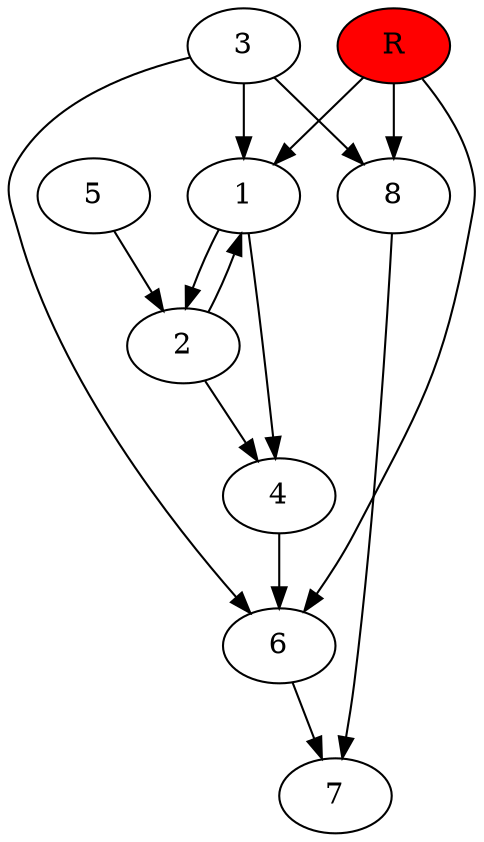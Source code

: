digraph prb40774 {
	1
	2
	3
	4
	5
	6
	7
	8
	R [fillcolor="#ff0000" style=filled]
	1 -> 2
	1 -> 4
	2 -> 1
	2 -> 4
	3 -> 1
	3 -> 6
	3 -> 8
	4 -> 6
	5 -> 2
	6 -> 7
	8 -> 7
	R -> 1
	R -> 6
	R -> 8
}
